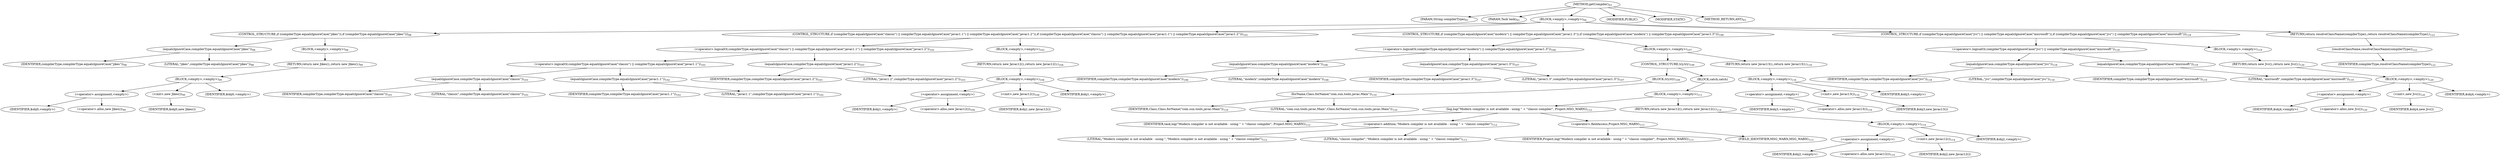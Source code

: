 digraph "getCompiler" {  
"22" [label = <(METHOD,getCompiler)<SUB>93</SUB>> ]
"23" [label = <(PARAM,String compilerType)<SUB>93</SUB>> ]
"24" [label = <(PARAM,Task task)<SUB>93</SUB>> ]
"25" [label = <(BLOCK,&lt;empty&gt;,&lt;empty&gt;)<SUB>94</SUB>> ]
"26" [label = <(CONTROL_STRUCTURE,if (compilerType.equalsIgnoreCase(&quot;jikes&quot;)),if (compilerType.equalsIgnoreCase(&quot;jikes&quot;)))<SUB>98</SUB>> ]
"27" [label = <(equalsIgnoreCase,compilerType.equalsIgnoreCase(&quot;jikes&quot;))<SUB>98</SUB>> ]
"28" [label = <(IDENTIFIER,compilerType,compilerType.equalsIgnoreCase(&quot;jikes&quot;))<SUB>98</SUB>> ]
"29" [label = <(LITERAL,&quot;jikes&quot;,compilerType.equalsIgnoreCase(&quot;jikes&quot;))<SUB>98</SUB>> ]
"30" [label = <(BLOCK,&lt;empty&gt;,&lt;empty&gt;)<SUB>98</SUB>> ]
"31" [label = <(RETURN,return new Jikes();,return new Jikes();)<SUB>99</SUB>> ]
"32" [label = <(BLOCK,&lt;empty&gt;,&lt;empty&gt;)<SUB>99</SUB>> ]
"33" [label = <(&lt;operator&gt;.assignment,&lt;empty&gt;)> ]
"34" [label = <(IDENTIFIER,$obj0,&lt;empty&gt;)> ]
"35" [label = <(&lt;operator&gt;.alloc,new Jikes())<SUB>99</SUB>> ]
"36" [label = <(&lt;init&gt;,new Jikes())<SUB>99</SUB>> ]
"37" [label = <(IDENTIFIER,$obj0,new Jikes())> ]
"38" [label = <(IDENTIFIER,$obj0,&lt;empty&gt;)> ]
"39" [label = <(CONTROL_STRUCTURE,if (compilerType.equalsIgnoreCase(&quot;classic&quot;) || compilerType.equalsIgnoreCase(&quot;javac1.1&quot;) || compilerType.equalsIgnoreCase(&quot;javac1.2&quot;)),if (compilerType.equalsIgnoreCase(&quot;classic&quot;) || compilerType.equalsIgnoreCase(&quot;javac1.1&quot;) || compilerType.equalsIgnoreCase(&quot;javac1.2&quot;)))<SUB>101</SUB>> ]
"40" [label = <(&lt;operator&gt;.logicalOr,compilerType.equalsIgnoreCase(&quot;classic&quot;) || compilerType.equalsIgnoreCase(&quot;javac1.1&quot;) || compilerType.equalsIgnoreCase(&quot;javac1.2&quot;))<SUB>101</SUB>> ]
"41" [label = <(&lt;operator&gt;.logicalOr,compilerType.equalsIgnoreCase(&quot;classic&quot;) || compilerType.equalsIgnoreCase(&quot;javac1.1&quot;))<SUB>101</SUB>> ]
"42" [label = <(equalsIgnoreCase,compilerType.equalsIgnoreCase(&quot;classic&quot;))<SUB>101</SUB>> ]
"43" [label = <(IDENTIFIER,compilerType,compilerType.equalsIgnoreCase(&quot;classic&quot;))<SUB>101</SUB>> ]
"44" [label = <(LITERAL,&quot;classic&quot;,compilerType.equalsIgnoreCase(&quot;classic&quot;))<SUB>101</SUB>> ]
"45" [label = <(equalsIgnoreCase,compilerType.equalsIgnoreCase(&quot;javac1.1&quot;))<SUB>102</SUB>> ]
"46" [label = <(IDENTIFIER,compilerType,compilerType.equalsIgnoreCase(&quot;javac1.1&quot;))<SUB>102</SUB>> ]
"47" [label = <(LITERAL,&quot;javac1.1&quot;,compilerType.equalsIgnoreCase(&quot;javac1.1&quot;))<SUB>102</SUB>> ]
"48" [label = <(equalsIgnoreCase,compilerType.equalsIgnoreCase(&quot;javac1.2&quot;))<SUB>103</SUB>> ]
"49" [label = <(IDENTIFIER,compilerType,compilerType.equalsIgnoreCase(&quot;javac1.2&quot;))<SUB>103</SUB>> ]
"50" [label = <(LITERAL,&quot;javac1.2&quot;,compilerType.equalsIgnoreCase(&quot;javac1.2&quot;))<SUB>103</SUB>> ]
"51" [label = <(BLOCK,&lt;empty&gt;,&lt;empty&gt;)<SUB>103</SUB>> ]
"52" [label = <(RETURN,return new Javac12();,return new Javac12();)<SUB>104</SUB>> ]
"53" [label = <(BLOCK,&lt;empty&gt;,&lt;empty&gt;)<SUB>104</SUB>> ]
"54" [label = <(&lt;operator&gt;.assignment,&lt;empty&gt;)> ]
"55" [label = <(IDENTIFIER,$obj1,&lt;empty&gt;)> ]
"56" [label = <(&lt;operator&gt;.alloc,new Javac12())<SUB>104</SUB>> ]
"57" [label = <(&lt;init&gt;,new Javac12())<SUB>104</SUB>> ]
"58" [label = <(IDENTIFIER,$obj1,new Javac12())> ]
"59" [label = <(IDENTIFIER,$obj1,&lt;empty&gt;)> ]
"60" [label = <(CONTROL_STRUCTURE,if (compilerType.equalsIgnoreCase(&quot;modern&quot;) || compilerType.equalsIgnoreCase(&quot;javac1.3&quot;)),if (compilerType.equalsIgnoreCase(&quot;modern&quot;) || compilerType.equalsIgnoreCase(&quot;javac1.3&quot;)))<SUB>106</SUB>> ]
"61" [label = <(&lt;operator&gt;.logicalOr,compilerType.equalsIgnoreCase(&quot;modern&quot;) || compilerType.equalsIgnoreCase(&quot;javac1.3&quot;))<SUB>106</SUB>> ]
"62" [label = <(equalsIgnoreCase,compilerType.equalsIgnoreCase(&quot;modern&quot;))<SUB>106</SUB>> ]
"63" [label = <(IDENTIFIER,compilerType,compilerType.equalsIgnoreCase(&quot;modern&quot;))<SUB>106</SUB>> ]
"64" [label = <(LITERAL,&quot;modern&quot;,compilerType.equalsIgnoreCase(&quot;modern&quot;))<SUB>106</SUB>> ]
"65" [label = <(equalsIgnoreCase,compilerType.equalsIgnoreCase(&quot;javac1.3&quot;))<SUB>107</SUB>> ]
"66" [label = <(IDENTIFIER,compilerType,compilerType.equalsIgnoreCase(&quot;javac1.3&quot;))<SUB>107</SUB>> ]
"67" [label = <(LITERAL,&quot;javac1.3&quot;,compilerType.equalsIgnoreCase(&quot;javac1.3&quot;))<SUB>107</SUB>> ]
"68" [label = <(BLOCK,&lt;empty&gt;,&lt;empty&gt;)<SUB>107</SUB>> ]
"69" [label = <(CONTROL_STRUCTURE,try,try)<SUB>109</SUB>> ]
"70" [label = <(BLOCK,try,try)<SUB>109</SUB>> ]
"71" [label = <(forName,Class.forName(&quot;com.sun.tools.javac.Main&quot;))<SUB>110</SUB>> ]
"72" [label = <(IDENTIFIER,Class,Class.forName(&quot;com.sun.tools.javac.Main&quot;))<SUB>110</SUB>> ]
"73" [label = <(LITERAL,&quot;com.sun.tools.javac.Main&quot;,Class.forName(&quot;com.sun.tools.javac.Main&quot;))<SUB>110</SUB>> ]
"74" [label = <(BLOCK,catch,catch)> ]
"75" [label = <(BLOCK,&lt;empty&gt;,&lt;empty&gt;)<SUB>111</SUB>> ]
"76" [label = <(log,log(&quot;Modern compiler is not available - using &quot; + &quot;classic compiler&quot;, Project.MSG_WARN))<SUB>112</SUB>> ]
"77" [label = <(IDENTIFIER,task,log(&quot;Modern compiler is not available - using &quot; + &quot;classic compiler&quot;, Project.MSG_WARN))<SUB>112</SUB>> ]
"78" [label = <(&lt;operator&gt;.addition,&quot;Modern compiler is not available - using &quot; + &quot;classic compiler&quot;)<SUB>112</SUB>> ]
"79" [label = <(LITERAL,&quot;Modern compiler is not available - using &quot;,&quot;Modern compiler is not available - using &quot; + &quot;classic compiler&quot;)<SUB>112</SUB>> ]
"80" [label = <(LITERAL,&quot;classic compiler&quot;,&quot;Modern compiler is not available - using &quot; + &quot;classic compiler&quot;)<SUB>113</SUB>> ]
"81" [label = <(&lt;operator&gt;.fieldAccess,Project.MSG_WARN)<SUB>113</SUB>> ]
"82" [label = <(IDENTIFIER,Project,log(&quot;Modern compiler is not available - using &quot; + &quot;classic compiler&quot;, Project.MSG_WARN))<SUB>113</SUB>> ]
"83" [label = <(FIELD_IDENTIFIER,MSG_WARN,MSG_WARN)<SUB>113</SUB>> ]
"84" [label = <(RETURN,return new Javac12();,return new Javac12();)<SUB>114</SUB>> ]
"85" [label = <(BLOCK,&lt;empty&gt;,&lt;empty&gt;)<SUB>114</SUB>> ]
"86" [label = <(&lt;operator&gt;.assignment,&lt;empty&gt;)> ]
"87" [label = <(IDENTIFIER,$obj2,&lt;empty&gt;)> ]
"88" [label = <(&lt;operator&gt;.alloc,new Javac12())<SUB>114</SUB>> ]
"89" [label = <(&lt;init&gt;,new Javac12())<SUB>114</SUB>> ]
"90" [label = <(IDENTIFIER,$obj2,new Javac12())> ]
"91" [label = <(IDENTIFIER,$obj2,&lt;empty&gt;)> ]
"92" [label = <(RETURN,return new Javac13();,return new Javac13();)<SUB>116</SUB>> ]
"93" [label = <(BLOCK,&lt;empty&gt;,&lt;empty&gt;)<SUB>116</SUB>> ]
"94" [label = <(&lt;operator&gt;.assignment,&lt;empty&gt;)> ]
"95" [label = <(IDENTIFIER,$obj3,&lt;empty&gt;)> ]
"96" [label = <(&lt;operator&gt;.alloc,new Javac13())<SUB>116</SUB>> ]
"97" [label = <(&lt;init&gt;,new Javac13())<SUB>116</SUB>> ]
"98" [label = <(IDENTIFIER,$obj3,new Javac13())> ]
"99" [label = <(IDENTIFIER,$obj3,&lt;empty&gt;)> ]
"100" [label = <(CONTROL_STRUCTURE,if (compilerType.equalsIgnoreCase(&quot;jvc&quot;) || compilerType.equalsIgnoreCase(&quot;microsoft&quot;)),if (compilerType.equalsIgnoreCase(&quot;jvc&quot;) || compilerType.equalsIgnoreCase(&quot;microsoft&quot;)))<SUB>118</SUB>> ]
"101" [label = <(&lt;operator&gt;.logicalOr,compilerType.equalsIgnoreCase(&quot;jvc&quot;) || compilerType.equalsIgnoreCase(&quot;microsoft&quot;))<SUB>118</SUB>> ]
"102" [label = <(equalsIgnoreCase,compilerType.equalsIgnoreCase(&quot;jvc&quot;))<SUB>118</SUB>> ]
"103" [label = <(IDENTIFIER,compilerType,compilerType.equalsIgnoreCase(&quot;jvc&quot;))<SUB>118</SUB>> ]
"104" [label = <(LITERAL,&quot;jvc&quot;,compilerType.equalsIgnoreCase(&quot;jvc&quot;))<SUB>118</SUB>> ]
"105" [label = <(equalsIgnoreCase,compilerType.equalsIgnoreCase(&quot;microsoft&quot;))<SUB>119</SUB>> ]
"106" [label = <(IDENTIFIER,compilerType,compilerType.equalsIgnoreCase(&quot;microsoft&quot;))<SUB>119</SUB>> ]
"107" [label = <(LITERAL,&quot;microsoft&quot;,compilerType.equalsIgnoreCase(&quot;microsoft&quot;))<SUB>119</SUB>> ]
"108" [label = <(BLOCK,&lt;empty&gt;,&lt;empty&gt;)<SUB>119</SUB>> ]
"109" [label = <(RETURN,return new Jvc();,return new Jvc();)<SUB>120</SUB>> ]
"110" [label = <(BLOCK,&lt;empty&gt;,&lt;empty&gt;)<SUB>120</SUB>> ]
"111" [label = <(&lt;operator&gt;.assignment,&lt;empty&gt;)> ]
"112" [label = <(IDENTIFIER,$obj4,&lt;empty&gt;)> ]
"113" [label = <(&lt;operator&gt;.alloc,new Jvc())<SUB>120</SUB>> ]
"114" [label = <(&lt;init&gt;,new Jvc())<SUB>120</SUB>> ]
"115" [label = <(IDENTIFIER,$obj4,new Jvc())> ]
"116" [label = <(IDENTIFIER,$obj4,&lt;empty&gt;)> ]
"117" [label = <(RETURN,return resolveClassName(compilerType);,return resolveClassName(compilerType);)<SUB>122</SUB>> ]
"118" [label = <(resolveClassName,resolveClassName(compilerType))<SUB>122</SUB>> ]
"119" [label = <(IDENTIFIER,compilerType,resolveClassName(compilerType))<SUB>122</SUB>> ]
"120" [label = <(MODIFIER,PUBLIC)> ]
"121" [label = <(MODIFIER,STATIC)> ]
"122" [label = <(METHOD_RETURN,ANY)<SUB>93</SUB>> ]
  "22" -> "23" 
  "22" -> "24" 
  "22" -> "25" 
  "22" -> "120" 
  "22" -> "121" 
  "22" -> "122" 
  "25" -> "26" 
  "25" -> "39" 
  "25" -> "60" 
  "25" -> "100" 
  "25" -> "117" 
  "26" -> "27" 
  "26" -> "30" 
  "27" -> "28" 
  "27" -> "29" 
  "30" -> "31" 
  "31" -> "32" 
  "32" -> "33" 
  "32" -> "36" 
  "32" -> "38" 
  "33" -> "34" 
  "33" -> "35" 
  "36" -> "37" 
  "39" -> "40" 
  "39" -> "51" 
  "40" -> "41" 
  "40" -> "48" 
  "41" -> "42" 
  "41" -> "45" 
  "42" -> "43" 
  "42" -> "44" 
  "45" -> "46" 
  "45" -> "47" 
  "48" -> "49" 
  "48" -> "50" 
  "51" -> "52" 
  "52" -> "53" 
  "53" -> "54" 
  "53" -> "57" 
  "53" -> "59" 
  "54" -> "55" 
  "54" -> "56" 
  "57" -> "58" 
  "60" -> "61" 
  "60" -> "68" 
  "61" -> "62" 
  "61" -> "65" 
  "62" -> "63" 
  "62" -> "64" 
  "65" -> "66" 
  "65" -> "67" 
  "68" -> "69" 
  "68" -> "92" 
  "69" -> "70" 
  "69" -> "74" 
  "70" -> "71" 
  "71" -> "72" 
  "71" -> "73" 
  "74" -> "75" 
  "75" -> "76" 
  "75" -> "84" 
  "76" -> "77" 
  "76" -> "78" 
  "76" -> "81" 
  "78" -> "79" 
  "78" -> "80" 
  "81" -> "82" 
  "81" -> "83" 
  "84" -> "85" 
  "85" -> "86" 
  "85" -> "89" 
  "85" -> "91" 
  "86" -> "87" 
  "86" -> "88" 
  "89" -> "90" 
  "92" -> "93" 
  "93" -> "94" 
  "93" -> "97" 
  "93" -> "99" 
  "94" -> "95" 
  "94" -> "96" 
  "97" -> "98" 
  "100" -> "101" 
  "100" -> "108" 
  "101" -> "102" 
  "101" -> "105" 
  "102" -> "103" 
  "102" -> "104" 
  "105" -> "106" 
  "105" -> "107" 
  "108" -> "109" 
  "109" -> "110" 
  "110" -> "111" 
  "110" -> "114" 
  "110" -> "116" 
  "111" -> "112" 
  "111" -> "113" 
  "114" -> "115" 
  "117" -> "118" 
  "118" -> "119" 
}
